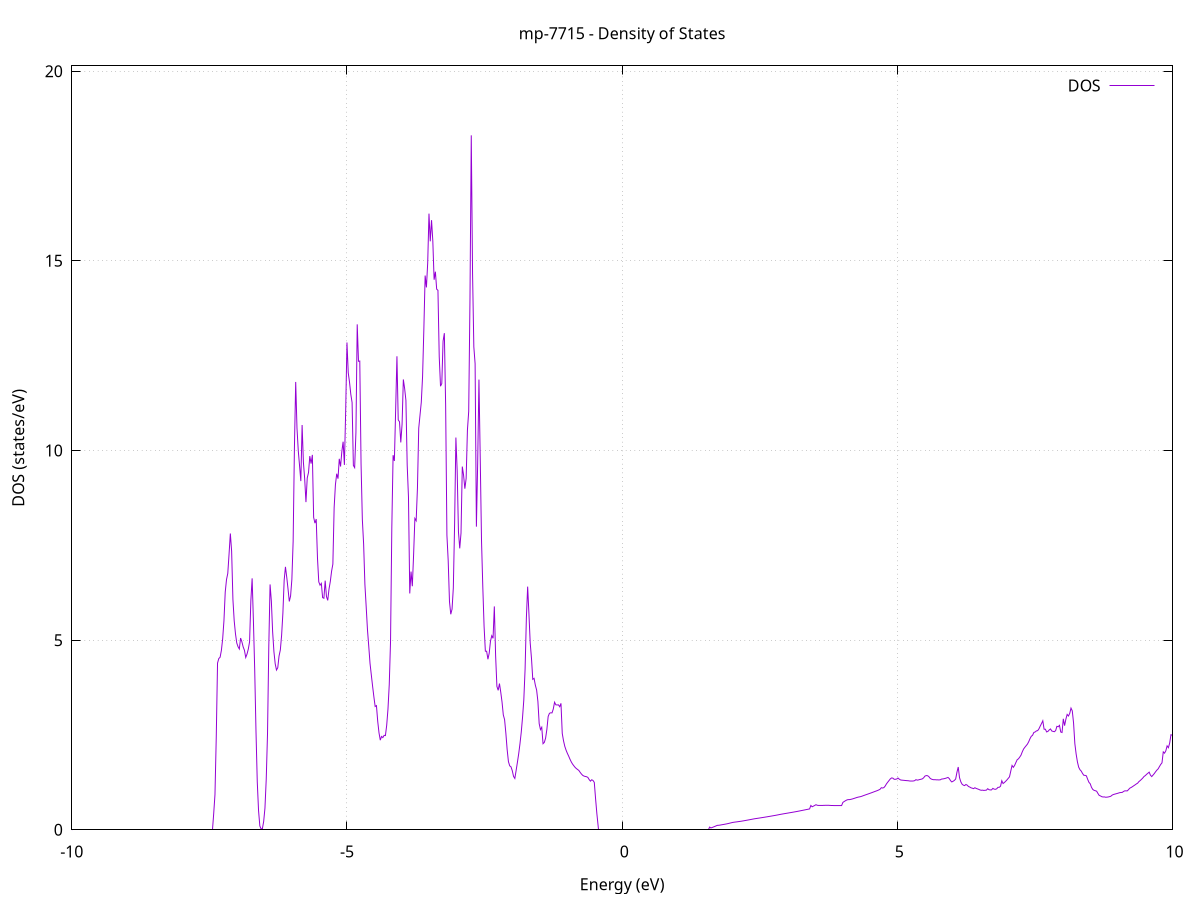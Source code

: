 set title 'mp-7715 - Density of States'
set xlabel 'Energy (eV)'
set ylabel 'DOS (states/eV)'
set grid
set xrange [-10:10]
set yrange [0:20.140]
set xzeroaxis lt -1
set terminal png size 800,600
set output 'mp-7715_dos_gnuplot.png'
plot '-' using 1:2 with lines title 'DOS'
-25.467300 0.000000
-25.444000 0.000000
-25.420800 0.000000
-25.397500 0.000000
-25.374200 0.000000
-25.350900 0.000000
-25.327600 0.000000
-25.304300 0.000000
-25.281100 0.000000
-25.257800 0.000000
-25.234500 0.000000
-25.211200 0.000000
-25.187900 0.000000
-25.164600 0.000000
-25.141300 0.000000
-25.118100 0.000000
-25.094800 0.000000
-25.071500 0.000000
-25.048200 0.000000
-25.024900 0.000000
-25.001600 0.000000
-24.978400 0.000000
-24.955100 0.000000
-24.931800 0.000000
-24.908500 0.000000
-24.885200 0.000000
-24.861900 0.000000
-24.838600 0.000000
-24.815400 0.000000
-24.792100 0.000000
-24.768800 0.000000
-24.745500 0.000000
-24.722200 0.000000
-24.698900 0.000000
-24.675600 0.000000
-24.652400 0.000000
-24.629100 0.000000
-24.605800 0.000000
-24.582500 0.000000
-24.559200 0.000000
-24.535900 0.000000
-24.512700 0.000000
-24.489400 0.000000
-24.466100 0.000000
-24.442800 0.000000
-24.419500 0.000000
-24.396200 0.000000
-24.372900 0.000000
-24.349700 0.000000
-24.326400 0.000000
-24.303100 0.000000
-24.279800 0.000000
-24.256500 0.000000
-24.233200 0.000000
-24.210000 0.000000
-24.186700 0.000000
-24.163400 0.000000
-24.140100 0.000000
-24.116800 0.000000
-24.093500 0.000000
-24.070200 0.000000
-24.047000 0.000000
-24.023700 0.000000
-24.000400 0.000000
-23.977100 0.000000
-23.953800 0.000000
-23.930500 0.000000
-23.907300 0.000000
-23.884000 0.000000
-23.860700 0.000000
-23.837400 0.000000
-23.814100 0.000000
-23.790800 0.000000
-23.767500 0.000000
-23.744300 0.000000
-23.721000 0.000000
-23.697700 0.000000
-23.674400 0.000000
-23.651100 0.000000
-23.627800 0.000000
-23.604600 0.000000
-23.581300 0.000000
-23.558000 0.000000
-23.534700 0.000000
-23.511400 0.000000
-23.488100 0.000000
-23.464800 0.000000
-23.441600 0.000000
-23.418300 0.000000
-23.395000 0.000000
-23.371700 0.000000
-23.348400 0.717000
-23.325100 2.591800
-23.301900 3.923600
-23.278600 5.318100
-23.255300 6.949300
-23.232000 9.015800
-23.208700 12.067500
-23.185400 17.174200
-23.162100 25.265000
-23.138900 21.860800
-23.115600 22.566900
-23.092300 17.409800
-23.069000 18.488200
-23.045700 50.504000
-23.022400 119.014200
-22.999200 23.822700
-22.975900 0.000000
-22.952600 0.000000
-22.929300 0.000000
-22.906000 0.000000
-22.882700 0.000000
-22.859400 0.000000
-22.836200 0.000000
-22.812900 0.000000
-22.789600 0.000000
-22.766300 0.000000
-22.743000 0.000000
-22.719700 0.000000
-22.696500 0.000000
-22.673200 0.000000
-22.649900 0.000000
-22.626600 0.000000
-22.603300 0.000000
-22.580000 0.000000
-22.556700 0.000000
-22.533500 0.000000
-22.510200 0.000000
-22.486900 0.000000
-22.463600 0.000000
-22.440300 0.000000
-22.417000 0.000000
-22.393800 0.000000
-22.370500 0.000000
-22.347200 0.000000
-22.323900 0.000000
-22.300600 0.000000
-22.277300 0.000000
-22.254000 0.000000
-22.230800 0.000000
-22.207500 0.000000
-22.184200 0.000000
-22.160900 0.000000
-22.137600 0.000000
-22.114300 0.000000
-22.091000 0.000000
-22.067800 0.000000
-22.044500 0.000000
-22.021200 0.000000
-21.997900 0.000000
-21.974600 0.000000
-21.951300 0.000000
-21.928100 0.000000
-21.904800 0.000000
-21.881500 0.000000
-21.858200 0.000000
-21.834900 0.000000
-21.811600 0.000000
-21.788300 0.000000
-21.765100 0.000000
-21.741800 0.000000
-21.718500 0.000000
-21.695200 0.000000
-21.671900 0.000000
-21.648600 0.000000
-21.625400 0.000000
-21.602100 0.000000
-21.578800 0.000000
-21.555500 0.000000
-21.532200 0.000000
-21.508900 0.000000
-21.485600 0.000000
-21.462400 0.000000
-21.439100 0.000000
-21.415800 0.000000
-21.392500 0.000000
-21.369200 0.000000
-21.345900 0.000000
-21.322700 0.000000
-21.299400 0.000000
-21.276100 0.000000
-21.252800 0.000000
-21.229500 0.000000
-21.206200 0.000000
-21.182900 0.000000
-21.159700 0.000000
-21.136400 0.000000
-21.113100 0.000000
-21.089800 0.000000
-21.066500 0.000000
-21.043200 0.000000
-21.020000 0.000000
-20.996700 0.000000
-20.973400 0.000000
-20.950100 0.000000
-20.926800 0.000000
-20.903500 0.000000
-20.880200 0.000000
-20.857000 0.000000
-20.833700 0.000000
-20.810400 0.000000
-20.787100 0.000000
-20.763800 0.000000
-20.740500 0.000000
-20.717300 0.000000
-20.694000 0.000000
-20.670700 0.000000
-20.647400 0.000000
-20.624100 0.000000
-20.600800 0.000000
-20.577500 0.000000
-20.554300 0.000000
-20.531000 0.000000
-20.507700 0.000000
-20.484400 0.000000
-20.461100 0.000000
-20.437800 0.000000
-20.414600 0.000000
-20.391300 0.000000
-20.368000 0.000000
-20.344700 0.000000
-20.321400 0.000000
-20.298100 0.000000
-20.274800 0.000000
-20.251600 0.000000
-20.228300 0.000000
-20.205000 0.000000
-20.181700 0.000000
-20.158400 0.000000
-20.135100 0.000000
-20.111900 0.000000
-20.088600 0.000000
-20.065300 0.000000
-20.042000 0.000000
-20.018700 0.000000
-19.995400 0.000000
-19.972100 0.000000
-19.948900 0.000000
-19.925600 0.000000
-19.902300 0.000000
-19.879000 0.000000
-19.855700 0.000000
-19.832400 0.000000
-19.809100 0.000000
-19.785900 0.000000
-19.762600 0.000000
-19.739300 0.000000
-19.716000 0.000000
-19.692700 0.000000
-19.669400 0.000000
-19.646200 0.000000
-19.622900 0.000000
-19.599600 0.000000
-19.576300 0.000000
-19.553000 0.000000
-19.529700 0.000000
-19.506400 0.000000
-19.483200 0.000000
-19.459900 0.000000
-19.436600 0.000000
-19.413300 0.000000
-19.390000 0.000000
-19.366700 0.000000
-19.343500 0.000000
-19.320200 0.000000
-19.296900 0.000000
-19.273600 0.000000
-19.250300 0.000000
-19.227000 0.000000
-19.203700 0.000000
-19.180500 0.000000
-19.157200 0.000000
-19.133900 0.000000
-19.110600 0.000000
-19.087300 0.000000
-19.064000 0.000000
-19.040800 0.000000
-19.017500 0.000000
-18.994200 0.000000
-18.970900 0.000000
-18.947600 0.000000
-18.924300 0.000000
-18.901000 0.000000
-18.877800 0.000000
-18.854500 0.000000
-18.831200 0.000000
-18.807900 0.000000
-18.784600 0.000000
-18.761300 0.000000
-18.738100 0.000000
-18.714800 0.000000
-18.691500 0.000000
-18.668200 0.000000
-18.644900 0.000000
-18.621600 0.000000
-18.598300 0.000000
-18.575100 0.000000
-18.551800 0.000000
-18.528500 0.000000
-18.505200 0.000000
-18.481900 0.000000
-18.458600 0.000000
-18.435400 0.000000
-18.412100 0.000000
-18.388800 0.000000
-18.365500 0.000000
-18.342200 0.000000
-18.318900 0.000000
-18.295600 0.000000
-18.272400 0.000000
-18.249100 0.000000
-18.225800 0.000000
-18.202500 0.000000
-18.179200 0.000000
-18.155900 0.000000
-18.132700 0.000000
-18.109400 0.000000
-18.086100 0.000000
-18.062800 0.000000
-18.039500 0.000000
-18.016200 0.000000
-17.992900 0.000000
-17.969700 0.000000
-17.946400 0.000000
-17.923100 0.000000
-17.899800 0.000000
-17.876500 0.000000
-17.853200 0.000000
-17.830000 0.000000
-17.806700 0.000000
-17.783400 0.000000
-17.760100 0.000000
-17.736800 0.000000
-17.713500 0.000000
-17.690200 0.000000
-17.667000 0.000000
-17.643700 0.000000
-17.620400 0.000000
-17.597100 0.000000
-17.573800 0.000000
-17.550500 0.000000
-17.527300 0.000000
-17.504000 0.000000
-17.480700 0.000000
-17.457400 0.000000
-17.434100 0.000000
-17.410800 0.000000
-17.387500 0.000000
-17.364300 0.000000
-17.341000 0.000000
-17.317700 0.000000
-17.294400 0.000000
-17.271100 0.000000
-17.247800 0.000000
-17.224500 0.000000
-17.201300 0.000000
-17.178000 0.000000
-17.154700 0.000000
-17.131400 0.000000
-17.108100 0.000000
-17.084800 0.000000
-17.061600 0.000000
-17.038300 0.000000
-17.015000 0.000000
-16.991700 0.000000
-16.968400 0.000000
-16.945100 0.000000
-16.921800 0.000000
-16.898600 0.000000
-16.875300 0.000000
-16.852000 0.000000
-16.828700 0.000000
-16.805400 0.000000
-16.782100 0.000000
-16.758900 0.000000
-16.735600 0.000000
-16.712300 0.000000
-16.689000 0.000000
-16.665700 0.000000
-16.642400 0.000000
-16.619100 0.000000
-16.595900 0.000000
-16.572600 0.000000
-16.549300 0.000000
-16.526000 0.000000
-16.502700 0.000000
-16.479400 0.000000
-16.456200 0.000000
-16.432900 0.000000
-16.409600 0.000000
-16.386300 0.000000
-16.363000 0.000000
-16.339700 0.000000
-16.316400 0.000000
-16.293200 0.000000
-16.269900 0.000000
-16.246600 0.000000
-16.223300 0.000000
-16.200000 0.000000
-16.176700 0.000000
-16.153500 0.000000
-16.130200 0.000000
-16.106900 0.000000
-16.083600 0.000000
-16.060300 0.000000
-16.037000 0.000000
-16.013700 0.000000
-15.990500 0.000000
-15.967200 0.000000
-15.943900 0.000000
-15.920600 0.000000
-15.897300 0.000000
-15.874000 0.000000
-15.850800 0.000000
-15.827500 0.000000
-15.804200 0.000000
-15.780900 0.000000
-15.757600 0.000000
-15.734300 0.000000
-15.711000 0.000000
-15.687800 0.000000
-15.664500 0.000000
-15.641200 0.000000
-15.617900 0.000000
-15.594600 0.000000
-15.571300 0.000000
-15.548100 0.000000
-15.524800 0.000000
-15.501500 0.000000
-15.478200 0.000000
-15.454900 0.000000
-15.431600 0.000000
-15.408300 0.000000
-15.385100 0.000000
-15.361800 0.000000
-15.338500 0.000000
-15.315200 0.000000
-15.291900 0.000000
-15.268600 0.000000
-15.245400 0.000000
-15.222100 0.000000
-15.198800 0.000000
-15.175500 0.000000
-15.152200 0.000000
-15.128900 0.000000
-15.105600 0.000000
-15.082400 0.000000
-15.059100 0.000000
-15.035800 0.000000
-15.012500 0.000000
-14.989200 0.000000
-14.965900 0.000000
-14.942700 0.000000
-14.919400 0.000000
-14.896100 0.000000
-14.872800 0.000000
-14.849500 0.000000
-14.826200 0.000000
-14.802900 0.000000
-14.779700 0.000000
-14.756400 0.000000
-14.733100 0.000000
-14.709800 0.000000
-14.686500 0.000000
-14.663200 0.000000
-14.639900 0.000000
-14.616700 0.000000
-14.593400 0.000000
-14.570100 0.000000
-14.546800 0.000000
-14.523500 0.000000
-14.500200 0.000000
-14.477000 0.000000
-14.453700 0.000000
-14.430400 0.000000
-14.407100 0.000000
-14.383800 0.000000
-14.360500 0.000000
-14.337200 0.000000
-14.314000 0.000000
-14.290700 0.000000
-14.267400 0.000000
-14.244100 0.000000
-14.220800 0.000000
-14.197500 0.000000
-14.174300 0.000000
-14.151000 0.000000
-14.127700 0.000000
-14.104400 0.000000
-14.081100 0.000000
-14.057800 0.000000
-14.034500 0.000000
-14.011300 0.000000
-13.988000 0.000000
-13.964700 0.000000
-13.941400 0.000000
-13.918100 0.000000
-13.894800 0.000000
-13.871600 0.000000
-13.848300 0.000000
-13.825000 0.000000
-13.801700 0.000000
-13.778400 0.000000
-13.755100 0.000000
-13.731800 0.000000
-13.708600 0.000000
-13.685300 0.000000
-13.662000 0.000000
-13.638700 0.000000
-13.615400 0.000000
-13.592100 0.000000
-13.568900 0.000000
-13.545600 0.000000
-13.522300 0.000000
-13.499000 0.000000
-13.475700 0.000000
-13.452400 0.000000
-13.429100 0.000000
-13.405900 0.000000
-13.382600 0.000000
-13.359300 0.000000
-13.336000 0.000000
-13.312700 0.000000
-13.289400 0.000000
-13.266200 0.000000
-13.242900 0.000000
-13.219600 0.000000
-13.196300 0.000000
-13.173000 0.000000
-13.149700 0.000000
-13.126400 0.000000
-13.103200 0.000000
-13.079900 0.000000
-13.056600 0.000000
-13.033300 0.000000
-13.010000 0.000000
-12.986700 0.000000
-12.963500 0.000000
-12.940200 0.000000
-12.916900 0.000000
-12.893600 0.000000
-12.870300 0.000000
-12.847000 0.000000
-12.823700 0.000000
-12.800500 0.000000
-12.777200 0.000000
-12.753900 0.000000
-12.730600 0.000000
-12.707300 0.000000
-12.684000 0.000000
-12.660800 0.000000
-12.637500 0.000000
-12.614200 0.000000
-12.590900 0.000000
-12.567600 0.000000
-12.544300 0.000000
-12.521000 0.000000
-12.497800 0.000000
-12.474500 0.000000
-12.451200 0.000000
-12.427900 0.000000
-12.404600 0.000000
-12.381300 0.000000
-12.358000 0.000000
-12.334800 0.000000
-12.311500 0.000000
-12.288200 0.000000
-12.264900 0.000000
-12.241600 0.000000
-12.218300 0.000000
-12.195100 0.000000
-12.171800 0.000000
-12.148500 0.000000
-12.125200 0.000000
-12.101900 0.000000
-12.078600 0.000000
-12.055300 0.000000
-12.032100 0.000000
-12.008800 0.000000
-11.985500 0.000000
-11.962200 0.000000
-11.938900 0.000000
-11.915600 0.000000
-11.892400 0.000000
-11.869100 0.000000
-11.845800 0.000000
-11.822500 0.000000
-11.799200 0.000000
-11.775900 0.000000
-11.752600 0.000000
-11.729400 0.000000
-11.706100 0.000000
-11.682800 0.000000
-11.659500 0.000000
-11.636200 0.000000
-11.612900 0.000000
-11.589700 0.000000
-11.566400 0.000000
-11.543100 0.000000
-11.519800 0.000000
-11.496500 0.000000
-11.473200 0.000000
-11.449900 0.000000
-11.426700 0.000000
-11.403400 0.000000
-11.380100 0.000000
-11.356800 0.000000
-11.333500 0.000000
-11.310200 0.000000
-11.287000 0.000000
-11.263700 0.000000
-11.240400 0.000000
-11.217100 0.000000
-11.193800 0.000000
-11.170500 0.000000
-11.147200 0.000000
-11.124000 0.000000
-11.100700 0.000000
-11.077400 0.000000
-11.054100 0.000000
-11.030800 0.000000
-11.007500 0.000000
-10.984300 0.000000
-10.961000 0.000000
-10.937700 0.000000
-10.914400 0.000000
-10.891100 0.000000
-10.867800 0.000000
-10.844500 0.000000
-10.821300 0.000000
-10.798000 0.000000
-10.774700 0.000000
-10.751400 0.000000
-10.728100 0.000000
-10.704800 0.000000
-10.681600 0.000000
-10.658300 0.000000
-10.635000 0.000000
-10.611700 0.000000
-10.588400 0.000000
-10.565100 0.000000
-10.541800 0.000000
-10.518600 0.000000
-10.495300 0.000000
-10.472000 0.000000
-10.448700 0.000000
-10.425400 0.000000
-10.402100 0.000000
-10.378900 0.000000
-10.355600 0.000000
-10.332300 0.000000
-10.309000 0.000000
-10.285700 0.000000
-10.262400 0.000000
-10.239100 0.000000
-10.215900 0.000000
-10.192600 0.000000
-10.169300 0.000000
-10.146000 0.000000
-10.122700 0.000000
-10.099400 0.000000
-10.076200 0.000000
-10.052900 0.000000
-10.029600 0.000000
-10.006300 0.000000
-9.983000 0.000000
-9.959700 0.000000
-9.936400 0.000000
-9.913200 0.000000
-9.889900 0.000000
-9.866600 0.000000
-9.843300 0.000000
-9.820000 0.000000
-9.796700 0.000000
-9.773400 0.000000
-9.750200 0.000000
-9.726900 0.000000
-9.703600 0.000000
-9.680300 0.000000
-9.657000 0.000000
-9.633700 0.000000
-9.610500 0.000000
-9.587200 0.000000
-9.563900 0.000000
-9.540600 0.000000
-9.517300 0.000000
-9.494000 0.000000
-9.470700 0.000000
-9.447500 0.000000
-9.424200 0.000000
-9.400900 0.000000
-9.377600 0.000000
-9.354300 0.000000
-9.331000 0.000000
-9.307800 0.000000
-9.284500 0.000000
-9.261200 0.000000
-9.237900 0.000000
-9.214600 0.000000
-9.191300 0.000000
-9.168000 0.000000
-9.144800 0.000000
-9.121500 0.000000
-9.098200 0.000000
-9.074900 0.000000
-9.051600 0.000000
-9.028300 0.000000
-9.005100 0.000000
-8.981800 0.000000
-8.958500 0.000000
-8.935200 0.000000
-8.911900 0.000000
-8.888600 0.000000
-8.865300 0.000000
-8.842100 0.000000
-8.818800 0.000000
-8.795500 0.000000
-8.772200 0.000000
-8.748900 0.000000
-8.725600 0.000000
-8.702400 0.000000
-8.679100 0.000000
-8.655800 0.000000
-8.632500 0.000000
-8.609200 0.000000
-8.585900 0.000000
-8.562600 0.000000
-8.539400 0.000000
-8.516100 0.000000
-8.492800 0.000000
-8.469500 0.000000
-8.446200 0.000000
-8.422900 0.000000
-8.399700 0.000000
-8.376400 0.000000
-8.353100 0.000000
-8.329800 0.000000
-8.306500 0.000000
-8.283200 0.000000
-8.259900 0.000000
-8.236700 0.000000
-8.213400 0.000000
-8.190100 0.000000
-8.166800 0.000000
-8.143500 0.000000
-8.120200 0.000000
-8.097000 0.000000
-8.073700 0.000000
-8.050400 0.000000
-8.027100 0.000000
-8.003800 0.000000
-7.980500 0.000000
-7.957200 0.000000
-7.934000 0.000000
-7.910700 0.000000
-7.887400 0.000000
-7.864100 0.000000
-7.840800 0.000000
-7.817500 0.000000
-7.794300 0.000000
-7.771000 0.000000
-7.747700 0.000000
-7.724400 0.000000
-7.701100 0.000000
-7.677800 0.000000
-7.654500 0.000000
-7.631300 0.000000
-7.608000 0.000000
-7.584700 0.000000
-7.561400 0.000000
-7.538100 0.000000
-7.514800 0.000000
-7.491500 0.000000
-7.468300 0.000000
-7.445000 0.000000
-7.421700 0.421700
-7.398400 0.928100
-7.375100 2.437200
-7.351800 4.395000
-7.328600 4.515300
-7.305300 4.548200
-7.282000 4.728100
-7.258700 5.033200
-7.235400 5.509400
-7.212100 6.266000
-7.188800 6.596700
-7.165600 6.759300
-7.142300 7.273700
-7.119000 7.812000
-7.095700 7.341500
-7.072400 6.075400
-7.049100 5.511000
-7.025900 5.168200
-7.002600 4.925800
-6.979300 4.825400
-6.956000 4.765800
-6.932700 5.054900
-6.909400 4.956300
-6.886100 4.820800
-6.862900 4.732600
-6.839600 4.542500
-6.816300 4.632000
-6.793000 4.762100
-6.769700 4.955700
-6.746400 6.041000
-6.723200 6.628800
-6.699900 5.507800
-6.676600 4.228300
-6.653300 2.609600
-6.630000 1.263500
-6.606700 0.508100
-6.583400 0.101500
-6.560200 0.022200
-6.536900 0.030700
-6.513600 0.217400
-6.490300 0.569200
-6.467000 1.332500
-6.443700 2.530200
-6.420500 4.831700
-6.397200 6.467900
-6.373900 6.025400
-6.350600 5.216500
-6.327300 4.696100
-6.304000 4.376500
-6.280700 4.211200
-6.257500 4.273000
-6.234200 4.580700
-6.210900 4.739400
-6.187600 5.126300
-6.164300 5.713700
-6.141000 6.583000
-6.117800 6.932100
-6.094500 6.660100
-6.071200 6.351600
-6.047900 6.020100
-6.024600 6.163100
-6.001300 6.598700
-5.978000 7.604200
-5.954800 10.075300
-5.931500 11.807300
-5.908200 10.588000
-5.884900 9.995900
-5.861600 9.599300
-5.838300 9.193300
-5.815100 10.672100
-5.791800 9.691800
-5.768500 9.257200
-5.745200 8.638200
-5.721900 9.275800
-5.698600 9.419400
-5.675300 9.852000
-5.652100 9.654500
-5.628800 9.883900
-5.605500 8.236900
-5.582200 8.084200
-5.558900 8.191800
-5.535600 7.159500
-5.512400 6.536200
-5.489100 6.449000
-5.465800 6.496300
-5.442500 6.121100
-5.419200 6.103900
-5.395900 6.569100
-5.372600 6.148400
-5.349400 6.047800
-5.326100 6.348700
-5.302800 6.545500
-5.279500 6.816700
-5.256200 7.004200
-5.232900 8.499400
-5.209700 9.098400
-5.186400 9.387600
-5.163100 9.257100
-5.139800 9.780300
-5.116500 9.577600
-5.093200 9.973400
-5.069900 10.231700
-5.046700 9.619000
-5.023400 11.040500
-5.000100 12.846900
-4.976800 12.048600
-4.953500 11.799800
-4.930200 11.480200
-4.906900 11.263300
-4.883700 9.606400
-4.860400 9.547800
-4.837100 10.478300
-4.813800 13.325000
-4.790500 12.352000
-4.767200 12.357700
-4.744000 9.647800
-4.720700 8.182200
-4.697400 7.534000
-4.674100 6.469000
-4.650800 5.882400
-4.627500 5.274300
-4.604200 4.838700
-4.581000 4.386500
-4.557700 4.083500
-4.534400 3.785800
-4.511100 3.505800
-4.487800 3.250200
-4.464500 3.272900
-4.441300 2.859400
-4.418000 2.556700
-4.394700 2.362900
-4.371400 2.460200
-4.348100 2.430300
-4.324800 2.490000
-4.301500 2.483500
-4.278300 2.752900
-4.255000 3.180800
-4.231700 3.829300
-4.208400 4.961400
-4.185100 7.974100
-4.161800 9.876600
-4.138600 9.723800
-4.115300 11.079400
-4.092000 12.484200
-4.068700 10.807000
-4.045400 10.756700
-4.022100 10.212400
-3.998800 10.690100
-3.975600 11.872200
-3.952300 11.635000
-3.929000 11.322400
-3.905700 9.615800
-3.882400 8.772300
-3.859100 6.231100
-3.835900 6.807600
-3.812600 6.420800
-3.789300 7.246700
-3.766000 8.208200
-3.742700 8.148700
-3.719400 9.011000
-3.696100 10.585800
-3.672900 10.930300
-3.649600 11.271100
-3.626300 11.950600
-3.603000 13.198100
-3.579700 14.612200
-3.556400 14.299500
-3.533200 14.940600
-3.509900 16.244600
-3.486600 15.514100
-3.463300 16.073000
-3.440000 15.519100
-3.416700 14.501600
-3.393400 14.713700
-3.370200 14.253700
-3.346900 14.222900
-3.323600 12.475700
-3.300300 11.694100
-3.277000 11.765200
-3.253700 12.882500
-3.230500 13.093200
-3.207200 11.198600
-3.183900 7.765900
-3.160600 7.092800
-3.137300 6.015300
-3.114000 5.682000
-3.090700 5.817800
-3.067500 6.373700
-3.044200 8.060600
-3.020900 10.340200
-2.997600 9.466300
-2.974300 7.859300
-2.951000 7.419300
-2.927800 7.821600
-2.904500 9.575400
-2.881200 9.348300
-2.857900 8.992500
-2.834600 9.262200
-2.811300 10.536700
-2.788000 11.029600
-2.764800 13.987400
-2.741500 18.309100
-2.718200 14.683000
-2.694900 12.731300
-2.671600 12.286500
-2.648300 7.992200
-2.625100 9.668700
-2.601800 11.867800
-2.578500 9.792400
-2.555200 7.618300
-2.531900 6.398700
-2.508600 5.364000
-2.485300 4.708300
-2.462100 4.707300
-2.438800 4.496000
-2.415500 4.656700
-2.392200 4.973900
-2.368900 5.116800
-2.345600 5.047800
-2.322300 5.888900
-2.299100 4.593000
-2.275800 3.780500
-2.252500 3.676500
-2.229200 3.855500
-2.205900 3.629700
-2.182600 3.369800
-2.159400 3.028400
-2.136100 2.905200
-2.112800 2.544500
-2.089500 2.115500
-2.066200 1.797000
-2.042900 1.685600
-2.019600 1.659500
-1.996400 1.557800
-1.973100 1.407200
-1.949800 1.353000
-1.926500 1.561300
-1.903200 1.777500
-1.879900 2.001300
-1.856700 2.266400
-1.833400 2.570000
-1.810100 2.957200
-1.786800 3.422700
-1.763500 4.236700
-1.740200 5.582900
-1.716900 6.411100
-1.693700 5.698500
-1.670400 4.924100
-1.647100 4.513500
-1.623800 3.966800
-1.600500 3.992200
-1.577200 3.812800
-1.554000 3.683800
-1.530700 3.383600
-1.507400 2.799200
-1.484100 2.640300
-1.460800 2.702500
-1.437500 2.269500
-1.414200 2.302800
-1.391000 2.414500
-1.367700 2.647400
-1.344400 2.986200
-1.321100 3.070300
-1.297800 3.084300
-1.274500 3.081300
-1.251300 3.182600
-1.228000 3.363500
-1.204700 3.294800
-1.181400 3.290500
-1.158100 3.294200
-1.134800 3.244400
-1.111500 3.333600
-1.088300 2.539900
-1.065000 2.344600
-1.041700 2.198200
-1.018400 2.097400
-0.995100 2.014700
-0.971800 1.942100
-0.948600 1.863300
-0.925300 1.792200
-0.902000 1.734300
-0.878700 1.688700
-0.855400 1.646300
-0.832100 1.613600
-0.808800 1.588800
-0.785600 1.562000
-0.762300 1.512600
-0.739000 1.469300
-0.715700 1.433800
-0.692400 1.415300
-0.669100 1.405300
-0.645900 1.398600
-0.622600 1.379900
-0.599300 1.323600
-0.576000 1.282200
-0.552700 1.318800
-0.529400 1.300200
-0.506100 1.249700
-0.482900 0.821400
-0.459600 0.428000
-0.436300 0.000000
-0.413000 0.000000
-0.389700 0.000000
-0.366400 0.000000
-0.343200 0.000000
-0.319900 0.000000
-0.296600 0.000000
-0.273300 0.000000
-0.250000 0.000000
-0.226700 0.000000
-0.203400 0.000000
-0.180200 0.000000
-0.156900 0.000000
-0.133600 0.000000
-0.110300 0.000000
-0.087000 0.000000
-0.063700 0.000000
-0.040400 0.000000
-0.017200 0.000000
0.006100 0.000000
0.029400 0.000000
0.052700 0.000000
0.076000 0.000000
0.099300 0.000000
0.122500 0.000000
0.145800 0.000000
0.169100 0.000000
0.192400 0.000000
0.215700 0.000000
0.239000 0.000000
0.262300 0.000000
0.285500 0.000000
0.308800 0.000000
0.332100 0.000000
0.355400 0.000000
0.378700 0.000000
0.402000 0.000000
0.425200 0.000000
0.448500 0.000000
0.471800 0.000000
0.495100 0.000000
0.518400 0.000000
0.541700 0.000000
0.565000 0.000000
0.588200 0.000000
0.611500 0.000000
0.634800 0.000000
0.658100 0.000000
0.681400 0.000000
0.704700 0.000000
0.727900 0.000000
0.751200 0.000000
0.774500 0.000000
0.797800 0.000000
0.821100 0.000000
0.844400 0.000000
0.867700 0.000000
0.890900 0.000000
0.914200 0.000000
0.937500 0.000000
0.960800 0.000000
0.984100 0.000000
1.007400 0.000000
1.030600 0.000000
1.053900 0.000000
1.077200 0.000000
1.100500 0.000000
1.123800 0.000000
1.147100 0.000000
1.170400 0.000000
1.193600 0.000000
1.216900 0.000000
1.240200 0.000000
1.263500 0.000000
1.286800 0.000000
1.310100 0.000000
1.333300 0.000000
1.356600 0.000000
1.379900 0.000000
1.403200 0.000000
1.426500 0.000000
1.449800 0.000000
1.473100 0.000000
1.496300 0.000000
1.519600 0.000000
1.542900 0.000000
1.566200 0.000000
1.589500 0.071200
1.612800 0.048600
1.636000 0.060700
1.659300 0.073800
1.682600 0.087700
1.705900 0.102600
1.729200 0.116500
1.752500 0.118400
1.775800 0.122700
1.799000 0.129100
1.822300 0.135100
1.845600 0.141200
1.868900 0.147200
1.892200 0.153600
1.915500 0.160800
1.938700 0.168700
1.962000 0.176900
1.985300 0.185400
2.008600 0.193900
2.031900 0.198600
2.055200 0.203500
2.078500 0.207800
2.101700 0.212700
2.125000 0.217600
2.148300 0.222300
2.171600 0.227600
2.194900 0.233300
2.218200 0.239300
2.241400 0.245400
2.264700 0.251500
2.288000 0.257600
2.311300 0.263900
2.334600 0.270300
2.357900 0.276800
2.381200 0.283400
2.404400 0.289900
2.427700 0.295000
2.451000 0.300100
2.474300 0.305200
2.497600 0.310600
2.520900 0.315900
2.544200 0.321200
2.567400 0.326500
2.590700 0.332000
2.614000 0.337600
2.637300 0.343200
2.660600 0.349000
2.683900 0.354800
2.707100 0.360600
2.730400 0.366500
2.753700 0.372400
2.777000 0.378300
2.800300 0.384500
2.823600 0.391100
2.846900 0.397800
2.870100 0.404500
2.893400 0.410800
2.916700 0.416700
2.940000 0.422900
2.963300 0.428500
2.986600 0.434300
3.009800 0.440000
3.033100 0.445900
3.056400 0.451700
3.079700 0.457600
3.103000 0.463600
3.126300 0.469500
3.149600 0.475500
3.172800 0.481800
3.196100 0.488400
3.219400 0.495000
3.242700 0.501800
3.266000 0.508600
3.289300 0.515400
3.312500 0.522200
3.335800 0.529100
3.359100 0.536000
3.382400 0.542900
3.405700 0.549900
3.429000 0.641000
3.452300 0.606600
3.475500 0.623400
3.498800 0.641600
3.522100 0.661000
3.545400 0.645900
3.568700 0.642000
3.592000 0.642700
3.615200 0.642300
3.638500 0.641800
3.661800 0.643300
3.685100 0.644500
3.708400 0.645300
3.731700 0.645900
3.755000 0.644800
3.778200 0.642300
3.801500 0.640400
3.824800 0.639600
3.848100 0.638800
3.871400 0.638400
3.894700 0.638000
3.917900 0.637900
3.941200 0.637700
3.964500 0.638100
3.987800 0.638800
4.011100 0.722000
4.034400 0.745000
4.057700 0.766000
4.080900 0.784500
4.104200 0.795200
4.127500 0.794200
4.150800 0.800900
4.174100 0.808800
4.197400 0.819000
4.220600 0.830000
4.243900 0.841000
4.267200 0.852300
4.290500 0.861300
4.313800 0.867900
4.337100 0.875600
4.360400 0.887000
4.383600 0.900000
4.406900 0.912200
4.430200 0.924400
4.453500 0.935700
4.476800 0.948000
4.500100 0.960100
4.523300 0.972000
4.546600 0.984500
4.569900 0.997400
4.593200 1.010300
4.616500 1.022100
4.639800 1.035300
4.663100 1.050100
4.686300 1.067500
4.709600 1.109500
4.732900 1.100400
4.756200 1.112100
4.779500 1.152900
4.802800 1.210700
4.826000 1.254900
4.849300 1.297800
4.872600 1.341100
4.895900 1.367100
4.919200 1.361200
4.942500 1.331000
4.965800 1.330500
4.989000 1.338800
5.012300 1.364800
5.035600 1.333900
5.058900 1.313500
5.082200 1.308400
5.105500 1.305400
5.128800 1.301900
5.152000 1.298100
5.175300 1.295200
5.198600 1.292900
5.221900 1.286700
5.245200 1.284700
5.268500 1.285200
5.291700 1.286300
5.315000 1.294800
5.338300 1.321100
5.361600 1.308800
5.384900 1.314500
5.408200 1.325200
5.431500 1.332400
5.454700 1.342600
5.478000 1.369900
5.501300 1.414700
5.524600 1.428900
5.547900 1.426100
5.571200 1.404500
5.594400 1.360200
5.617700 1.337000
5.641000 1.325200
5.664300 1.319100
5.687600 1.320100
5.710900 1.316200
5.734200 1.316000
5.757400 1.314800
5.780700 1.317400
5.804000 1.336600
5.827300 1.340900
5.850600 1.346800
5.873900 1.356200
5.897100 1.367100
5.920400 1.380300
5.943700 1.350600
5.967000 1.294600
5.990300 1.261000
6.013600 1.279300
6.036900 1.301900
6.060100 1.338700
6.083400 1.517000
6.106700 1.654500
6.130000 1.375800
6.153300 1.266300
6.176600 1.202400
6.199800 1.176100
6.223100 1.165200
6.246400 1.194000
6.269700 1.176300
6.293000 1.140200
6.316300 1.126800
6.339600 1.105700
6.362800 1.096400
6.386100 1.084600
6.409400 1.108300
6.432700 1.090400
6.456000 1.077800
6.479300 1.065400
6.502500 1.049400
6.525800 1.041500
6.549100 1.044500
6.572400 1.037800
6.595700 1.041000
6.619000 1.045400
6.642300 1.083100
6.665500 1.057200
6.688800 1.050200
6.712100 1.052100
6.735400 1.091200
6.758700 1.071800
6.782000 1.066400
6.805200 1.079800
6.828500 1.118400
6.851800 1.119700
6.875100 1.147500
6.898400 1.293900
6.921700 1.219000
6.945000 1.245700
6.968200 1.278200
6.991500 1.314100
7.014800 1.354800
7.038100 1.395300
7.061400 1.546300
7.084700 1.695800
7.107900 1.646500
7.131200 1.696900
7.154500 1.773600
7.177800 1.846900
7.201100 1.871300
7.224400 1.916700
7.247700 1.968500
7.270900 2.056000
7.294200 2.129400
7.317500 2.175000
7.340800 2.216600
7.364100 2.258500
7.387400 2.321900
7.410700 2.401000
7.433900 2.464300
7.457200 2.490900
7.480500 2.565500
7.503800 2.578300
7.527100 2.606300
7.550400 2.614000
7.573600 2.662300
7.596900 2.734700
7.620200 2.800500
7.643500 2.873900
7.666800 2.651900
7.690100 2.650600
7.713400 2.579200
7.736600 2.593500
7.759900 2.632000
7.783200 2.658400
7.806500 2.604400
7.829800 2.594000
7.853100 2.585400
7.876300 2.613700
7.899600 2.726800
7.922900 2.716700
7.946200 2.753100
7.969500 2.577500
7.992800 2.564500
8.016100 2.926000
8.039300 2.745900
8.062600 2.915500
8.085900 3.041400
8.109200 2.999000
8.132500 3.067000
8.155800 3.208000
8.179000 3.134900
8.202300 2.816800
8.225600 2.271800
8.248900 1.999400
8.272200 1.791700
8.295500 1.649900
8.318800 1.583100
8.342000 1.546900
8.365300 1.484900
8.388600 1.437400
8.411900 1.433600
8.435200 1.422500
8.458500 1.330600
8.481700 1.251100
8.505000 1.212900
8.528300 1.119300
8.551600 1.063400
8.574900 1.039800
8.598200 1.029400
8.621500 1.016900
8.644700 0.958700
8.668000 0.905900
8.691300 0.893000
8.714600 0.872700
8.737900 0.864800
8.761200 0.866300
8.784400 0.858200
8.807700 0.859800
8.831000 0.864800
8.854300 0.873200
8.877600 0.882400
8.900900 0.911000
8.924200 0.928700
8.947400 0.938400
8.970700 0.947900
8.994000 0.957200
9.017300 0.967400
9.040600 0.978500
9.063900 0.982700
9.087100 0.985800
9.110400 1.010200
9.133700 1.027000
9.157000 1.025200
9.180300 1.026900
9.203600 1.064300
9.226900 1.099200
9.250100 1.116000
9.273400 1.137600
9.296700 1.161100
9.320000 1.183900
9.343300 1.208500
9.366600 1.228900
9.389800 1.270100
9.413100 1.297800
9.436400 1.329800
9.459700 1.364100
9.483000 1.405200
9.506300 1.428900
9.529600 1.462400
9.552800 1.490300
9.576100 1.519500
9.599400 1.439500
9.622700 1.402600
9.646000 1.441700
9.669300 1.482000
9.692500 1.529600
9.715800 1.572400
9.739100 1.606000
9.762400 1.665600
9.785700 1.721900
9.809000 1.765200
9.832300 2.053800
9.855500 2.019900
9.878800 2.082800
9.902100 2.212100
9.925400 2.163800
9.948700 2.285100
9.972000 2.505700
9.995300 2.494200
10.018500 2.491900
10.041800 2.748800
10.065100 3.019000
10.088400 3.178700
10.111700 3.552900
10.135000 3.584600
10.158200 3.506400
10.181500 3.505400
10.204800 3.462500
10.228100 3.424200
10.251400 3.499600
10.274700 3.650600
10.298000 3.559400
10.321200 3.543700
10.344500 3.490800
10.367800 3.492400
10.391100 3.425500
10.414400 3.422000
10.437700 3.237600
10.460900 3.121200
10.484200 2.984300
10.507500 2.701200
10.530800 2.459300
10.554100 2.339700
10.577400 2.346400
10.600700 2.439400
10.623900 2.575600
10.647200 2.739700
10.670500 3.002800
10.693800 3.116100
10.717100 3.394700
10.740400 3.422700
10.763600 3.324800
10.786900 3.217800
10.810200 3.038000
10.833500 2.919100
10.856800 2.837400
10.880100 2.802600
10.903400 2.730000
10.926600 2.631600
10.949900 2.612500
10.973200 2.414100
10.996500 2.250000
11.019800 2.151800
11.043100 2.102800
11.066300 2.060100
11.089600 1.996400
11.112900 1.950000
11.136200 1.972400
11.159500 1.945000
11.182800 1.935000
11.206100 1.938700
11.229300 1.934000
11.252600 1.931600
11.275900 1.902500
11.299200 1.907100
11.322500 1.886200
11.345800 1.940200
11.369000 1.911400
11.392300 1.934600
11.415600 1.935300
11.438900 1.953500
11.462200 2.011300
11.485500 1.979300
11.508800 1.946000
11.532000 2.008300
11.555300 2.097900
11.578600 2.180200
11.601900 2.245500
11.625200 2.354200
11.648500 2.540100
11.671700 2.754000
11.695000 2.821900
11.718300 2.728900
11.741600 2.756200
11.764900 2.601300
11.788200 2.491100
11.811500 2.376600
11.834700 2.350200
11.858000 2.306700
11.881300 2.253900
11.904600 2.235800
11.927900 2.234100
11.951200 2.146000
11.974400 2.092600
11.997700 2.071300
12.021000 2.109000
12.044300 2.131300
12.067600 2.223400
12.090900 2.187700
12.114200 2.163900
12.137400 2.197500
12.160700 2.252200
12.184000 2.303200
12.207300 2.420200
12.230600 2.489500
12.253900 2.529600
12.277100 2.565400
12.300400 2.586200
12.323700 2.581700
12.347000 2.616800
12.370300 2.638300
12.393600 2.613400
12.416900 2.634500
12.440100 2.652800
12.463400 2.688000
12.486700 2.714300
12.510000 2.680500
12.533300 2.619300
12.556600 2.721900
12.579900 2.660600
12.603100 2.637100
12.626400 2.660400
12.649700 2.687300
12.673000 2.714600
12.696300 2.637900
12.719600 2.572900
12.742800 2.623500
12.766100 2.758800
12.789400 2.782000
12.812700 2.747700
12.836000 2.782100
12.859300 2.797000
12.882600 2.738900
12.905800 2.616100
12.929100 2.517300
12.952400 2.449100
12.975700 2.423000
12.999000 2.477400
13.022300 2.550000
13.045500 2.583700
13.068800 2.548700
13.092100 2.507300
13.115400 2.467200
13.138700 2.441300
13.162000 2.403200
13.185300 2.411500
13.208500 2.435900
13.231800 2.504000
13.255100 2.596900
13.278400 2.663200
13.301700 2.704000
13.325000 2.735900
13.348200 2.822400
13.371500 2.871100
13.394800 2.730100
13.418100 2.689800
13.441400 2.655800
13.464700 2.645500
13.488000 2.647700
13.511200 2.689400
13.534500 2.628400
13.557800 2.657100
13.581100 2.635600
13.604400 2.596000
13.627700 2.594100
13.650900 2.602400
13.674200 2.638100
13.697500 2.695000
13.720800 2.734700
13.744100 2.891300
13.767400 2.704500
13.790700 2.613000
13.813900 2.548200
13.837200 2.489500
13.860500 2.491700
13.883800 2.508400
13.907100 2.520300
13.930400 2.527700
13.953600 2.563000
13.976900 2.631600
14.000200 2.689000
14.023500 2.691000
14.046800 2.854800
14.070100 2.558000
14.093400 2.564200
14.116600 2.475800
14.139900 2.387500
14.163200 2.241300
14.186500 2.149900
14.209800 2.069500
14.233100 1.954300
14.256300 1.907700
14.279600 1.890500
14.302900 1.856900
14.326200 1.861300
14.349500 1.850200
14.372800 1.830900
14.396100 1.817600
14.419300 1.814500
14.442600 1.812100
14.465900 1.818600
14.489200 1.825100
14.512500 1.830800
14.535800 1.869100
14.559000 1.865500
14.582300 1.889000
14.605600 1.924500
14.628900 1.973700
14.652200 2.030700
14.675500 2.091700
14.698800 2.127200
14.722000 2.280300
14.745300 2.225300
14.768600 2.312600
14.791900 2.290300
14.815200 2.324600
14.838500 2.377700
14.861800 2.423700
14.885000 2.534900
14.908300 2.559800
14.931600 2.624600
14.954900 2.705900
14.978200 2.815300
15.001500 2.971800
15.024700 2.803600
15.048000 2.529200
15.071300 2.394000
15.094600 2.295700
15.117900 2.197900
15.141200 2.164300
15.164500 2.079400
15.187700 2.040700
15.211000 2.015100
15.234300 1.979500
15.257600 1.942800
15.280900 1.894700
15.304200 1.835000
15.327400 1.800900
15.350700 1.823100
15.374000 1.967900
15.397300 2.057100
15.420600 2.166800
15.443900 2.057700
15.467200 2.073200
15.490400 2.047600
15.513700 2.081200
15.537000 2.043900
15.560300 2.000600
15.583600 1.944000
15.606900 1.887200
15.630100 1.848600
15.653400 1.834100
15.676700 1.813300
15.700000 1.777300
15.723300 1.792100
15.746600 1.745200
15.769900 1.729300
15.793100 1.680700
15.816400 1.702800
15.839700 1.701200
15.863000 1.598900
15.886300 1.501700
15.909600 1.419000
15.932800 1.366600
15.956100 1.339900
15.979400 1.295900
16.002700 1.259500
16.026000 1.246100
16.049300 1.269200
16.072600 1.378600
16.095800 1.460400
16.119100 1.537100
16.142400 1.678600
16.165700 1.864200
16.189000 2.054400
16.212300 2.271400
16.235500 2.354800
16.258800 2.441300
16.282100 2.446200
16.305400 2.461900
16.328700 2.512200
16.352000 2.510100
16.375300 2.558700
16.398500 2.666000
16.421800 2.938500
16.445100 2.860000
16.468400 2.629600
16.491700 2.567500
16.515000 2.525300
16.538200 2.477400
16.561500 2.499900
16.584800 2.371300
16.608100 2.309100
16.631400 2.283700
16.654700 2.325700
16.678000 2.356700
16.701200 2.399400
16.724500 2.438200
16.747800 2.484700
16.771100 2.544500
16.794400 2.559500
16.817700 2.647000
16.840900 2.810200
16.864200 2.488800
16.887500 2.386000
16.910800 2.300400
16.934100 2.279800
16.957400 2.249100
16.980700 2.243800
17.003900 2.162800
17.027200 2.119700
17.050500 2.114200
17.073800 2.094600
17.097100 2.132700
17.120400 2.149200
17.143600 2.205800
17.166900 2.257200
17.190200 2.401100
17.213500 2.427700
17.236800 2.253900
17.260100 2.232800
17.283400 2.175100
17.306600 2.099200
17.329900 2.036800
17.353200 1.985700
17.376500 1.892300
17.399800 1.705100
17.423100 1.737000
17.446400 1.607100
17.469600 1.601100
17.492900 1.569100
17.516200 1.452500
17.539500 1.215000
17.562800 1.124500
17.586100 1.051500
17.609300 1.020600
17.632600 0.849800
17.655900 0.787600
17.679200 0.731900
17.702500 0.680500
17.725800 0.638700
17.749100 0.600600
17.772300 0.559900
17.795600 0.520700
17.818900 0.483100
17.842200 0.446500
17.865500 0.409600
17.888800 0.371300
17.912000 0.347800
17.935300 0.327700
17.958600 0.310300
17.981900 0.294600
18.005200 0.280100
18.028500 0.265300
18.051800 0.235500
18.075000 0.204700
18.098300 0.185200
18.121600 0.169300
18.144900 0.158300
18.168200 0.150700
18.191500 0.143500
18.214700 0.137000
18.238000 0.131000
18.261300 0.125900
18.284600 0.122000
18.307900 0.118000
18.331200 0.113300
18.354500 0.108600
18.377700 0.104400
18.401000 0.100700
18.424300 0.097300
18.447600 0.082400
18.470900 0.080600
18.494200 0.078900
18.517400 0.077300
18.540700 0.075900
18.564000 0.074600
18.587300 0.078700
18.610600 0.070000
18.633900 0.060600
18.657200 0.053500
18.680400 0.048100
18.703700 0.043200
18.727000 0.038600
18.750300 0.034400
18.773600 0.030600
18.796900 0.033800
18.820100 0.028300
18.843400 0.023100
18.866700 0.018300
18.890000 0.013900
18.913300 0.009900
18.936600 0.006300
18.959900 0.003100
18.983100 0.000200
19.006400 0.000000
19.029700 0.000000
19.053000 0.000000
19.076300 0.000000
19.099600 0.000000
19.122800 0.000000
19.146100 0.000000
19.169400 0.000000
19.192700 0.000000
19.216000 0.000000
19.239300 0.000000
19.262600 0.000000
19.285800 0.000000
19.309100 0.000000
19.332400 0.000000
19.355700 0.000000
19.379000 0.000000
19.402300 0.000000
19.425500 0.000000
19.448800 0.000000
19.472100 0.000000
19.495400 0.000000
19.518700 0.000000
19.542000 0.000000
19.565300 0.000000
19.588500 0.000000
19.611800 0.000000
19.635100 0.000000
19.658400 0.000000
19.681700 0.000000
19.705000 0.000000
19.728300 0.000000
19.751500 0.000000
19.774800 0.000000
19.798100 0.000000
19.821400 0.000000
19.844700 0.000000
19.868000 0.000000
19.891200 0.000000
19.914500 0.000000
19.937800 0.000000
19.961100 0.000000
19.984400 0.000000
20.007700 0.000000
20.031000 0.000000
20.054200 0.000000
20.077500 0.000000
20.100800 0.000000
20.124100 0.000000
20.147400 0.000000
20.170700 0.000000
20.193900 0.000000
20.217200 0.000000
20.240500 0.000000
20.263800 0.000000
20.287100 0.000000
20.310400 0.000000
20.333700 0.000000
20.356900 0.000000
20.380200 0.000000
20.403500 0.000000
20.426800 0.000000
20.450100 0.000000
20.473400 0.000000
20.496600 0.000000
20.519900 0.000000
20.543200 0.000000
20.566500 0.000000
20.589800 0.000000
20.613100 0.000000
20.636400 0.000000
20.659600 0.000000
20.682900 0.000000
20.706200 0.000000
20.729500 0.000000
20.752800 0.000000
20.776100 0.000000
20.799300 0.000000
20.822600 0.000000
20.845900 0.000000
20.869200 0.000000
20.892500 0.000000
20.915800 0.000000
20.939100 0.000000
20.962300 0.000000
20.985600 0.000000
21.008900 0.000000
21.032200 0.000000
21.055500 0.000000
21.078800 0.000000
21.102000 0.000000
e
